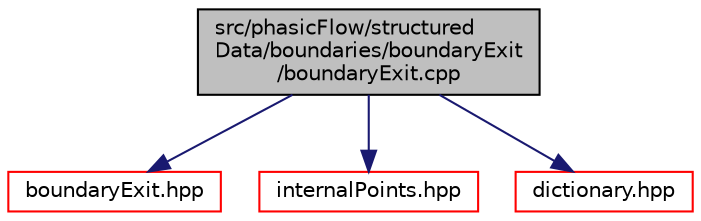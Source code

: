 digraph "src/phasicFlow/structuredData/boundaries/boundaryExit/boundaryExit.cpp"
{
 // LATEX_PDF_SIZE
  edge [fontname="Helvetica",fontsize="10",labelfontname="Helvetica",labelfontsize="10"];
  node [fontname="Helvetica",fontsize="10",shape=record];
  Node1 [label="src/phasicFlow/structured\lData/boundaries/boundaryExit\l/boundaryExit.cpp",height=0.2,width=0.4,color="black", fillcolor="grey75", style="filled", fontcolor="black",tooltip=" "];
  Node1 -> Node2 [color="midnightblue",fontsize="10",style="solid",fontname="Helvetica"];
  Node2 [label="boundaryExit.hpp",height=0.2,width=0.4,color="red", fillcolor="white", style="filled",URL="$boundaryExit_8hpp.html",tooltip=" "];
  Node1 -> Node104 [color="midnightblue",fontsize="10",style="solid",fontname="Helvetica"];
  Node104 [label="internalPoints.hpp",height=0.2,width=0.4,color="red", fillcolor="white", style="filled",URL="$internalPoints_8hpp.html",tooltip=" "];
  Node1 -> Node112 [color="midnightblue",fontsize="10",style="solid",fontname="Helvetica"];
  Node112 [label="dictionary.hpp",height=0.2,width=0.4,color="red", fillcolor="white", style="filled",URL="$dictionary_8hpp.html",tooltip=" "];
}
